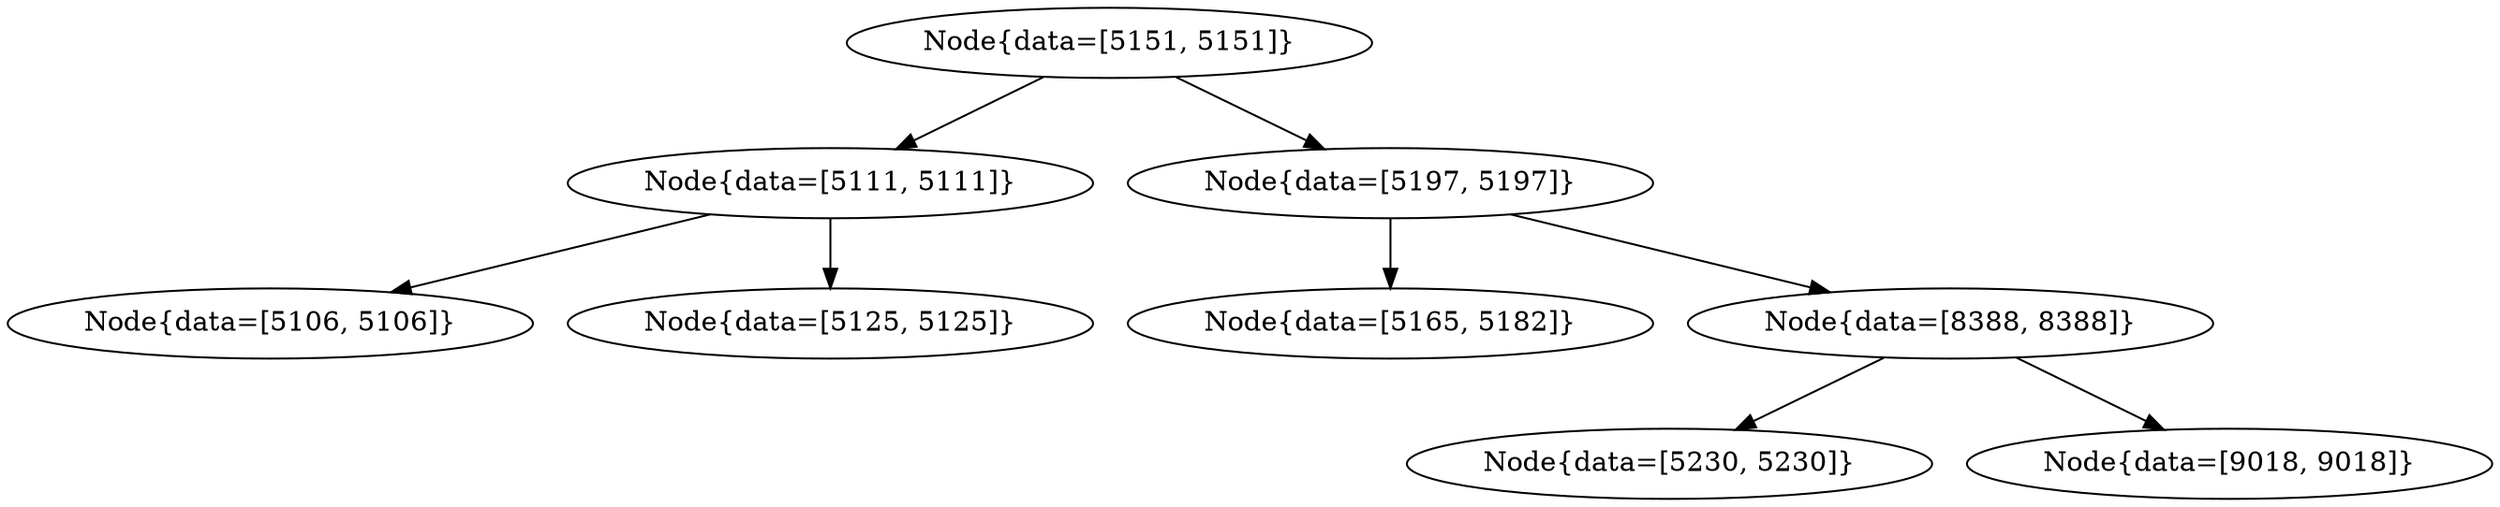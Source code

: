 digraph G{
59794522 [label="Node{data=[5151, 5151]}"]
59794522 -> 517327634
517327634 [label="Node{data=[5111, 5111]}"]
517327634 -> 1304240091
1304240091 [label="Node{data=[5106, 5106]}"]
517327634 -> 2134547473
2134547473 [label="Node{data=[5125, 5125]}"]
59794522 -> 2139653400
2139653400 [label="Node{data=[5197, 5197]}"]
2139653400 -> 1337281696
1337281696 [label="Node{data=[5165, 5182]}"]
2139653400 -> 1783873866
1783873866 [label="Node{data=[8388, 8388]}"]
1783873866 -> 1101140485
1101140485 [label="Node{data=[5230, 5230]}"]
1783873866 -> 2059005804
2059005804 [label="Node{data=[9018, 9018]}"]
}